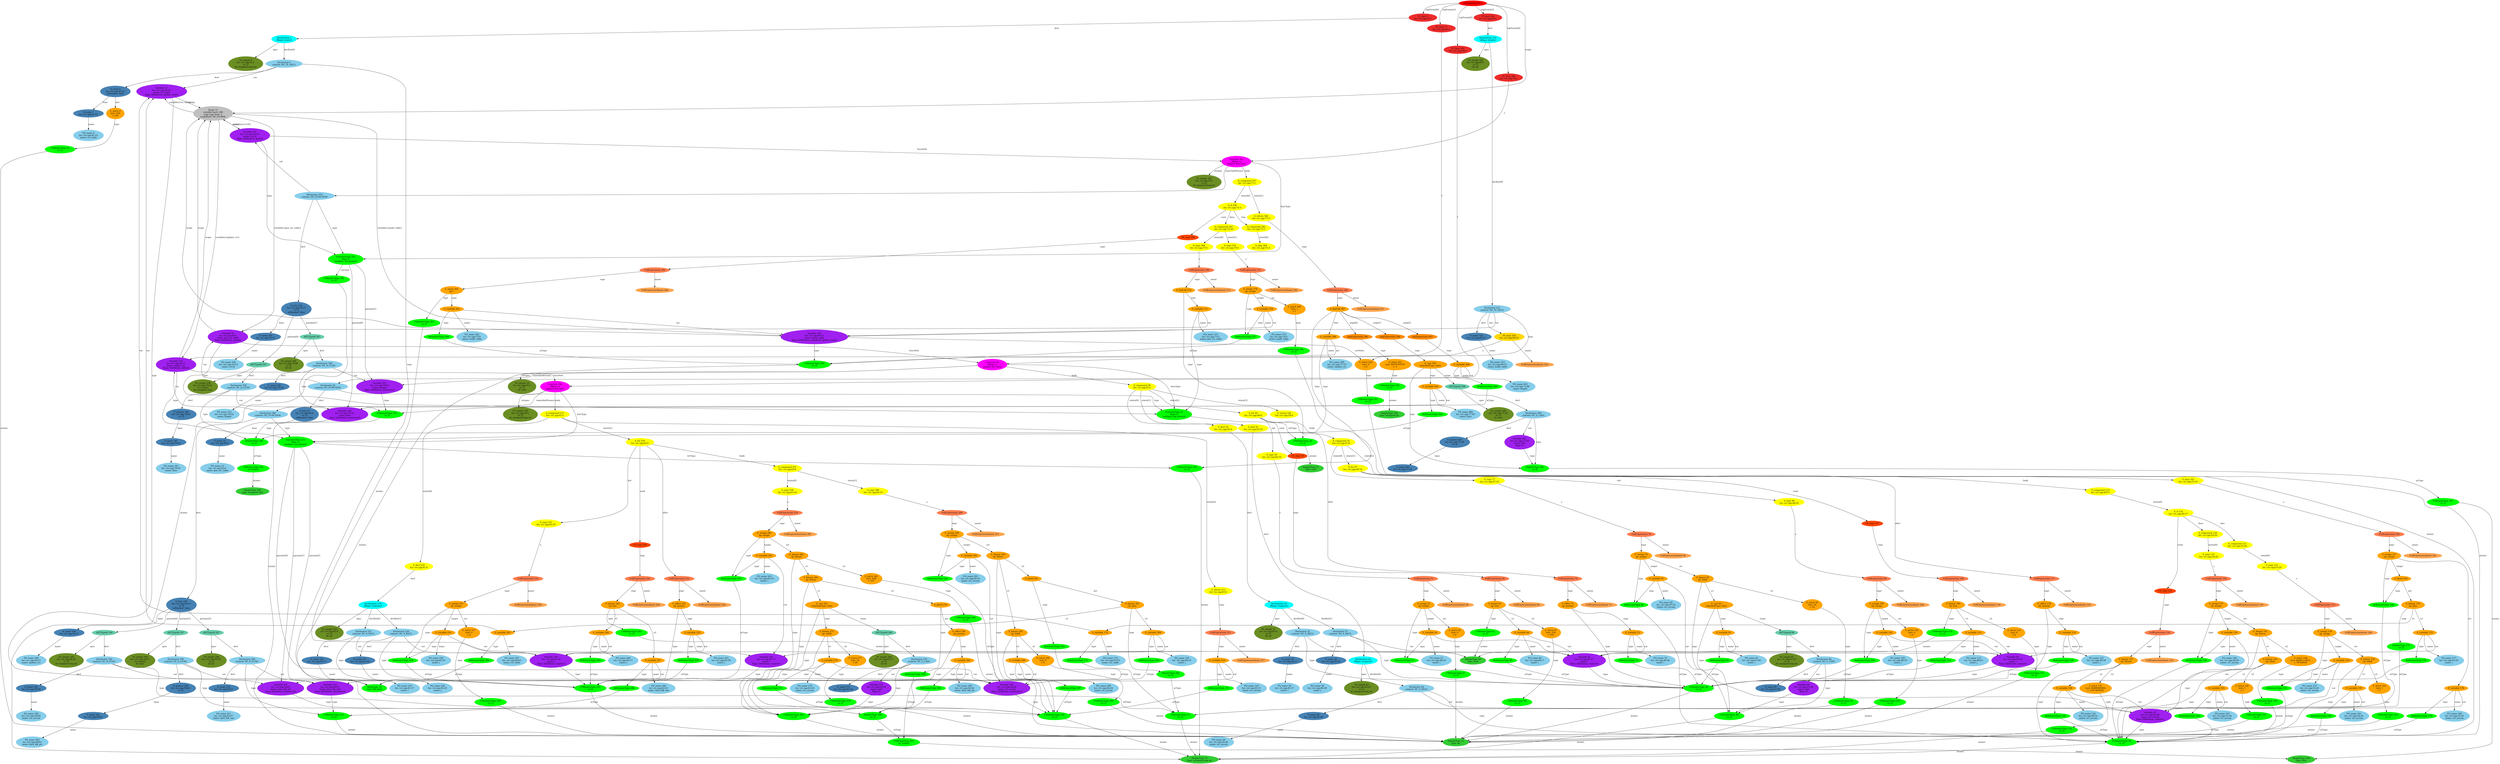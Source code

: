 digraph "crc.oast" {
    color=white;
    ordering=out;
    node [ style = filled ];
    edge [ arrowtail=odot ];
    "4" [color="OliveDrab", label="TS_simple 4\nloc: crc.cpp:41:1\ncv: []\nid: unsigned long int"];
    "8" [color="SkyBlue", label="PQ_name 8\nloc: crc.cpp:41:22\nname: crc_table"];
    "7" [color="SteelBlue", label="D_name 7\nloc: crc.cpp:41:22"];
    "7" -> "8" [label="name"];
    "11" [color="LimeGreen", label="SimpleType 11\ntype: int"];
    "10" [color="green", label="CVAtomicType 10\ncv: []"];
    "10" -> "11" [label="atomic"];
    "9" [color="orange", label="E_intLit 9\ntext: 256\ni: 256"];
    "9" -> "10" [label="type"];
    "6" [color="SteelBlue", label="D_array 6\nloc: crc.cpp:41:22\nisNewSize: false"];
    "6" -> "7" [label="base"];
    "6" -> "9" [label="size"];
    "16" [color="LimeGreen", label="SimpleType 16\ntype: unsigned long int"];
    "15" [color="green", label="CVAtomicType 15\ncv: []"];
    "15" -> "16" [label="atomic"];
    "14" [color="green", label="ArrayType 14\nsize: 256 fixed"];
    "14" -> "15" [label="eltType"];
    "356" [color="green", label="CVAtomicType 356\ncv: []"];
    "356" -> "16" [label="atomic"];
    "346" [color="LimeGreen", label="SimpleType 346\ntype: unsigned char"];
    "345" [color="green", label="CVAtomicType 345\ncv: [const]"];
    "345" -> "346" [label="atomic"];
    "344" [color="green", label="PointerType 344\ncv: []"];
    "344" -> "345" [label="atType"];
    "343" [color="purple", label="Variable 343\nloc: crc.cpp:70:41\nname: data\nflags: [definition, parameter]"];
    "343" -> "344" [label="type"];
    "353" [color="green", label="CVAtomicType 353\ncv: []"];
    "353" -> "11" [label="atomic"];
    "352" [color="purple", label="Variable 352\nloc: crc.cpp:70:52\nname: length\nflags: [definition, parameter]"];
    "352" -> "353" [label="type"];
    "355" [color="green", label="FunctionType 355\nflags: []\nexnSpec: not present"];
    "355" -> "356" [label="retType"];
    "355" -> "343" [label="params[0]"];
    "355" -> "352" [label="params[1]"];
    "332" [color="OliveDrab", label="TS_simple 332\nloc: crc.cpp:70:1\ncv: []\nid: unsigned long int"];
    "336" [color="SkyBlue", label="PQ_name 336\nloc: crc.cpp:70:15\nname: crc32"];
    "335" [color="SteelBlue", label="D_name 335\nloc: crc.cpp:70:15"];
    "335" -> "336" [label="name"];
    "338" [color="OliveDrab", label="TS_simple 338\nloc: crc.cpp:70:21\ncv: [const]\nid: unsigned char"];
    "342" [color="SkyBlue", label="PQ_name 342\nloc: crc.cpp:70:42\nname: data"];
    "341" [color="SteelBlue", label="D_name 341\nloc: crc.cpp:70:42"];
    "341" -> "342" [label="name"];
    "340" [color="SteelBlue", label="D_pointer 340\nloc: crc.cpp:70:41\ncv: []"];
    "340" -> "341" [label="base"];
    "339" [color="SkyBlue", label="Declarator 339\ncontext: DC_D_FUNC"];
    "339" -> "340" [label="decl"];
    "339" -> "343" [label="var"];
    "339" -> "344" [label="type"];
    "337" [color="MediumAquamarine", label="ASTTypeId 337"];
    "337" -> "338" [label="spec"];
    "337" -> "339" [label="decl"];
    "348" [color="OliveDrab", label="TS_simple 348\nloc: crc.cpp:70:48\ncv: []\nid: int"];
    "351" [color="SkyBlue", label="PQ_name 351\nloc: crc.cpp:70:52\nname: length"];
    "350" [color="SteelBlue", label="D_name 350\nloc: crc.cpp:70:52"];
    "350" -> "351" [label="name"];
    "349" [color="SkyBlue", label="Declarator 349\ncontext: DC_D_FUNC"];
    "349" -> "350" [label="decl"];
    "349" -> "352" [label="var"];
    "349" -> "353" [label="type"];
    "347" [color="MediumAquamarine", label="ASTTypeId 347"];
    "347" -> "348" [label="spec"];
    "347" -> "349" [label="decl"];
    "334" [color="SteelBlue", label="D_func 334\nloc: crc.cpp:70:15\ncv: []\nisMember: false"];
    "334" -> "335" [label="base"];
    "334" -> "337" [label="params[0]"];
    "334" -> "347" [label="params[1]"];
    "333" [color="SkyBlue", label="Declarator 333\ncontext: DC_FUNCTION"];
    "333" -> "334" [label="decl"];
    "333" -> "354" [label="var"];
    "333" -> "355" [label="type"];
    "63" [color="LimeGreen", label="SimpleType 63\ntype: bool"];
    "362" [color="green", label="CVAtomicType 362\ncv: []"];
    "362" -> "63" [label="atomic"];
    "329" [color="green", label="CVAtomicType 329\ncv: []"];
    "329" -> "11" [label="atomic"];
    "364" [color="green", label="ReferenceType 364"];
    "364" -> "329" [label="atType"];
    "365" [color="SkyBlue", label="PQ_name 365\nloc: crc.cpp:72:8\nname: made_table"];
    "327" [color="green", label="CVAtomicType 327\ncv: []"];
    "327" -> "11" [label="atomic"];
    "326" [color="orange", label="E_intLit 326\ntext: 0\ni: 0"];
    "326" -> "327" [label="type"];
    "328" [color="purple", label="Variable 328\nloc: crc.cpp:69:12\nname: made_table\nflags: [definition, initialized, global, static]"];
    "328" -> "329" [label="type"];
    "328" -> "326" [label="varValue"];
    "328" -> "13" [label="scope"];
    "363" [color="orange", label="E_variable 363"];
    "363" -> "364" [label="type"];
    "363" -> "365" [label="name"];
    "363" -> "328" [label="var"];
    "361" [color="orange", label="E_unary 361\nop: !"];
    "361" -> "362" [label="type"];
    "361" -> "363" [label="expr"];
    "366" [color="tan1", label="FullExpressionAnnot 366"];
    "360" [color="coral", label="FullExpression 360"];
    "360" -> "361" [label="expr"];
    "360" -> "366" [label="annot"];
    "359" [color="OrangeRed", label="CN_expr 359"];
    "359" -> "360" [label="expr"];
    "27" [color="LimeGreen", label="SimpleType 27\ntype: void"];
    "26" [color="green", label="CVAtomicType 26\ncv: []"];
    "26" -> "27" [label="atomic"];
    "25" [color="green", label="FunctionType 25\nflags: []\nexnSpec: not present"];
    "25" -> "26" [label="retType"];
    "372" [color="SkyBlue", label="PQ_name 372\nloc: crc.cpp:73:5\nname: gen_crc_table"];
    "19" [color="OliveDrab", label="TS_simple 19\nloc: crc.cpp:43:1\ncv: []\nid: void"];
    "23" [color="SkyBlue", label="PQ_name 23\nloc: crc.cpp:43:6\nname: gen_crc_table"];
    "22" [color="SteelBlue", label="D_name 22\nloc: crc.cpp:43:6"];
    "22" -> "23" [label="name"];
    "21" [color="SteelBlue", label="D_func 21\nloc: crc.cpp:43:6\ncv: []\nisMember: false"];
    "21" -> "22" [label="base"];
    "20" [color="SkyBlue", label="Declarator 20\ncontext: DC_FUNCTION"];
    "20" -> "21" [label="decl"];
    "20" -> "24" [label="var"];
    "20" -> "25" [label="type"];
    "31" [color="OliveDrab", label="TS_simple 31\nloc: crc.cpp:45:4\ncv: []\nid: int"];
    "34" [color="SkyBlue", label="PQ_name 34\nloc: crc.cpp:45:17\nname: i"];
    "33" [color="SteelBlue", label="D_name 33\nloc: crc.cpp:45:17"];
    "33" -> "34" [label="name"];
    "36" [color="green", label="CVAtomicType 36\ncv: []"];
    "36" -> "11" [label="atomic"];
    "35" [color="purple", label="Variable 35\nloc: crc.cpp:45:17\nname: i\nflags: [definition, register]"];
    "35" -> "36" [label="type"];
    "32" [color="SkyBlue", label="Declarator 32\ncontext: DC_S_DECL"];
    "32" -> "33" [label="decl"];
    "32" -> "35" [label="var"];
    "32" -> "36" [label="type"];
    "39" [color="SkyBlue", label="PQ_name 39\nloc: crc.cpp:45:20\nname: j"];
    "38" [color="SteelBlue", label="D_name 38\nloc: crc.cpp:45:20"];
    "38" -> "39" [label="name"];
    "40" [color="purple", label="Variable 40\nloc: crc.cpp:45:20\nname: j\nflags: [definition, register]"];
    "40" -> "36" [label="type"];
    "37" [color="SkyBlue", label="Declarator 37\ncontext: DC_S_DECL"];
    "37" -> "38" [label="decl"];
    "37" -> "40" [label="var"];
    "37" -> "36" [label="type"];
    "30" [color="cyan", label="Declaration 30\ndflags: [register]"];
    "30" -> "31" [label="spec"];
    "30" -> "32" [label="decllist[0]"];
    "30" -> "37" [label="decllist[1]"];
    "29" [color="yellow", label="S_decl 29\nloc: crc.cpp:45:4"];
    "29" -> "30" [label="decl"];
    "43" [color="OliveDrab", label="TS_simple 43\nloc: crc.cpp:45:23\ncv: []\nid: unsigned long int"];
    "46" [color="SkyBlue", label="PQ_name 46\nloc: crc.cpp:45:46\nname: crc_accum"];
    "45" [color="SteelBlue", label="D_name 45\nloc: crc.cpp:45:46"];
    "45" -> "46" [label="name"];
    "48" [color="green", label="CVAtomicType 48\ncv: []"];
    "48" -> "16" [label="atomic"];
    "47" [color="purple", label="Variable 47\nloc: crc.cpp:45:46\nname: crc_accum\nflags: [definition, register]"];
    "47" -> "48" [label="type"];
    "44" [color="SkyBlue", label="Declarator 44\ncontext: DC_S_DECL"];
    "44" -> "45" [label="decl"];
    "44" -> "47" [label="var"];
    "44" -> "48" [label="type"];
    "42" [color="cyan", label="Declaration 42\ndflags: [register]"];
    "42" -> "43" [label="spec"];
    "42" -> "44" [label="decllist[0]"];
    "41" [color="yellow", label="S_decl 41\nloc: crc.cpp:45:23"];
    "41" -> "42" [label="decl"];
    "53" [color="green", label="ReferenceType 53"];
    "53" -> "36" [label="atType"];
    "55" [color="SkyBlue", label="PQ_name 55\nloc: crc.cpp:46:10\nname: i"];
    "54" [color="orange", label="E_variable 54"];
    "54" -> "53" [label="type"];
    "54" -> "55" [label="name"];
    "54" -> "35" [label="var"];
    "57" [color="green", label="CVAtomicType 57\ncv: []"];
    "57" -> "11" [label="atomic"];
    "56" [color="orange", label="E_intLit 56\ntext: 0\ni: 0"];
    "56" -> "57" [label="type"];
    "52" [color="orange", label="E_assign 52\nop: assign"];
    "52" -> "53" [label="type"];
    "52" -> "54" [label="target"];
    "52" -> "56" [label="src"];
    "58" [color="tan1", label="FullExpressionAnnot 58"];
    "51" [color="coral", label="FullExpression 51"];
    "51" -> "52" [label="expr"];
    "51" -> "58" [label="annot"];
    "50" [color="yellow", label="S_expr 50\nloc: crc.cpp:46:10"];
    "50" -> "51" [label="s"];
    "62" [color="green", label="CVAtomicType 62\ncv: []"];
    "62" -> "63" [label="atomic"];
    "65" [color="green", label="ReferenceType 65"];
    "65" -> "36" [label="atType"];
    "66" [color="SkyBlue", label="PQ_name 66\nloc: crc.cpp:46:17\nname: i"];
    "64" [color="orange", label="E_variable 64"];
    "64" -> "65" [label="type"];
    "64" -> "66" [label="name"];
    "64" -> "35" [label="var"];
    "68" [color="green", label="CVAtomicType 68\ncv: []"];
    "68" -> "11" [label="atomic"];
    "67" [color="orange", label="E_intLit 67\ntext: 256\ni: 256"];
    "67" -> "68" [label="type"];
    "61" [color="orange", label="E_binary 61\nop: less"];
    "61" -> "62" [label="type"];
    "61" -> "64" [label="e1"];
    "61" -> "67" [label="e2"];
    "69" [color="tan1", label="FullExpressionAnnot 69"];
    "60" [color="coral", label="FullExpression 60"];
    "60" -> "61" [label="expr"];
    "60" -> "69" [label="annot"];
    "59" [color="OrangeRed", label="CN_expr 59"];
    "59" -> "60" [label="expr"];
    "73" [color="green", label="ReferenceType 73"];
    "73" -> "36" [label="atType"];
    "74" [color="SkyBlue", label="PQ_name 74\nloc: crc.cpp:46:26\nname: i"];
    "72" [color="orange", label="E_variable 72"];
    "72" -> "73" [label="type"];
    "72" -> "74" [label="name"];
    "72" -> "35" [label="var"];
    "71" [color="orange", label="E_effect 71\nop: postinc"];
    "71" -> "36" [label="type"];
    "71" -> "72" [label="expr"];
    "75" [color="tan1", label="FullExpressionAnnot 75"];
    "70" [color="coral", label="FullExpression 70"];
    "70" -> "71" [label="expr"];
    "70" -> "75" [label="annot"];
    "80" [color="green", label="ReferenceType 80"];
    "80" -> "48" [label="atType"];
    "82" [color="SkyBlue", label="PQ_name 82\nloc: crc.cpp:47:10\nname: crc_accum"];
    "81" [color="orange", label="E_variable 81"];
    "81" -> "80" [label="type"];
    "81" -> "82" [label="name"];
    "81" -> "47" [label="var"];
    "84" [color="green", label="CVAtomicType 84\ncv: []"];
    "84" -> "16" [label="atomic"];
    "92" [color="green", label="ReferenceType 92"];
    "92" -> "36" [label="atType"];
    "93" [color="SkyBlue", label="PQ_name 93\nloc: crc.cpp:47:40\nname: i"];
    "91" [color="orange", label="E_variable 91"];
    "91" -> "92" [label="type"];
    "91" -> "93" [label="name"];
    "91" -> "35" [label="var"];
    "87" [color="OliveDrab", label="TS_simple 87\nloc: crc.cpp:47:25\ncv: []\nid: unsigned long int"];
    "89" [color="SteelBlue", label="D_name 89\nloc: crc.cpp:47:38"];
    "90" [color="purple", label="Variable 90\nloc: crc.cpp:47:38\nname: (nil)\nflags: []"];
    "90" -> "84" [label="type"];
    "88" [color="SkyBlue", label="Declarator 88\ncontext: DC_E_CAST"];
    "88" -> "89" [label="decl"];
    "88" -> "90" [label="var"];
    "88" -> "84" [label="type"];
    "86" [color="MediumAquamarine", label="ASTTypeId 86"];
    "86" -> "87" [label="spec"];
    "86" -> "88" [label="decl"];
    "85" [color="orange", label="E_cast 85\ntcheckedType: false"];
    "85" -> "84" [label="type"];
    "85" -> "91" [label="expr"];
    "85" -> "86" [label="ctype"];
    "95" [color="green", label="CVAtomicType 95\ncv: []"];
    "95" -> "11" [label="atomic"];
    "94" [color="orange", label="E_intLit 94\ntext: 24\ni: 24"];
    "94" -> "95" [label="type"];
    "83" [color="orange", label="E_binary 83\nop: lshift"];
    "83" -> "84" [label="type"];
    "83" -> "85" [label="e1"];
    "83" -> "94" [label="e2"];
    "79" [color="orange", label="E_assign 79\nop: assign"];
    "79" -> "80" [label="type"];
    "79" -> "81" [label="target"];
    "79" -> "83" [label="src"];
    "96" [color="tan1", label="FullExpressionAnnot 96"];
    "78" [color="coral", label="FullExpression 78"];
    "78" -> "79" [label="expr"];
    "78" -> "96" [label="annot"];
    "77" [color="yellow", label="S_expr 77\nloc: crc.cpp:47:10"];
    "77" -> "78" [label="s"];
    "101" [color="green", label="ReferenceType 101"];
    "101" -> "36" [label="atType"];
    "103" [color="SkyBlue", label="PQ_name 103\nloc: crc.cpp:48:16\nname: j"];
    "102" [color="orange", label="E_variable 102"];
    "102" -> "101" [label="type"];
    "102" -> "103" [label="name"];
    "102" -> "40" [label="var"];
    "105" [color="green", label="CVAtomicType 105\ncv: []"];
    "105" -> "11" [label="atomic"];
    "104" [color="orange", label="E_intLit 104\ntext: 0\ni: 0"];
    "104" -> "105" [label="type"];
    "100" [color="orange", label="E_assign 100\nop: assign"];
    "100" -> "101" [label="type"];
    "100" -> "102" [label="target"];
    "100" -> "104" [label="src"];
    "106" [color="tan1", label="FullExpressionAnnot 106"];
    "99" [color="coral", label="FullExpression 99"];
    "99" -> "100" [label="expr"];
    "99" -> "106" [label="annot"];
    "98" [color="yellow", label="S_expr 98\nloc: crc.cpp:48:16"];
    "98" -> "99" [label="s"];
    "110" [color="green", label="CVAtomicType 110\ncv: []"];
    "110" -> "63" [label="atomic"];
    "112" [color="green", label="ReferenceType 112"];
    "112" -> "36" [label="atType"];
    "113" [color="SkyBlue", label="PQ_name 113\nloc: crc.cpp:48:23\nname: j"];
    "111" [color="orange", label="E_variable 111"];
    "111" -> "112" [label="type"];
    "111" -> "113" [label="name"];
    "111" -> "40" [label="var"];
    "115" [color="green", label="CVAtomicType 115\ncv: []"];
    "115" -> "11" [label="atomic"];
    "114" [color="orange", label="E_intLit 114\ntext: 8\ni: 8"];
    "114" -> "115" [label="type"];
    "109" [color="orange", label="E_binary 109\nop: less"];
    "109" -> "110" [label="type"];
    "109" -> "111" [label="e1"];
    "109" -> "114" [label="e2"];
    "116" [color="tan1", label="FullExpressionAnnot 116"];
    "108" [color="coral", label="FullExpression 108"];
    "108" -> "109" [label="expr"];
    "108" -> "116" [label="annot"];
    "107" [color="OrangeRed", label="CN_expr 107"];
    "107" -> "108" [label="expr"];
    "120" [color="green", label="ReferenceType 120"];
    "120" -> "36" [label="atType"];
    "121" [color="SkyBlue", label="PQ_name 121\nloc: crc.cpp:48:30\nname: j"];
    "119" [color="orange", label="E_variable 119"];
    "119" -> "120" [label="type"];
    "119" -> "121" [label="name"];
    "119" -> "40" [label="var"];
    "118" [color="orange", label="E_effect 118\nop: postinc"];
    "118" -> "36" [label="type"];
    "118" -> "119" [label="expr"];
    "122" [color="tan1", label="FullExpressionAnnot 122"];
    "117" [color="coral", label="FullExpression 117"];
    "117" -> "118" [label="expr"];
    "117" -> "122" [label="annot"];
    "129" [color="green", label="ReferenceType 129"];
    "129" -> "48" [label="atType"];
    "130" [color="SkyBlue", label="PQ_name 130\nloc: crc.cpp:49:22\nname: crc_accum"];
    "128" [color="orange", label="E_variable 128"];
    "128" -> "129" [label="type"];
    "128" -> "130" [label="name"];
    "128" -> "47" [label="var"];
    "132" [color="green", label="CVAtomicType 132\ncv: []"];
    "132" -> "16" [label="atomic"];
    "131" [color="orange", label="E_intLit 131\ntext: 0x80000000L\ni: -2147483648"];
    "131" -> "132" [label="type"];
    "127" [color="orange", label="E_binary 127\nop: bitand"];
    "127" -> "48" [label="type"];
    "127" -> "128" [label="e1"];
    "127" -> "131" [label="e2"];
    "133" [color="tan1", label="FullExpressionAnnot 133"];
    "126" [color="coral", label="FullExpression 126"];
    "126" -> "127" [label="expr"];
    "126" -> "133" [label="annot"];
    "125" [color="OrangeRed", label="CN_expr 125"];
    "125" -> "126" [label="expr"];
    "138" [color="green", label="ReferenceType 138"];
    "138" -> "48" [label="atType"];
    "140" [color="SkyBlue", label="PQ_name 140\nloc: crc.cpp:50:20\nname: crc_accum"];
    "139" [color="orange", label="E_variable 139"];
    "139" -> "138" [label="type"];
    "139" -> "140" [label="name"];
    "139" -> "47" [label="var"];
    "144" [color="green", label="ReferenceType 144"];
    "144" -> "48" [label="atType"];
    "145" [color="SkyBlue", label="PQ_name 145\nloc: crc.cpp:51:24\nname: crc_accum"];
    "143" [color="orange", label="E_variable 143"];
    "143" -> "144" [label="type"];
    "143" -> "145" [label="name"];
    "143" -> "47" [label="var"];
    "147" [color="green", label="CVAtomicType 147\ncv: []"];
    "147" -> "11" [label="atomic"];
    "146" [color="orange", label="E_intLit 146\ntext: 1\ni: 1"];
    "146" -> "147" [label="type"];
    "142" [color="orange", label="E_binary 142\nop: lshift"];
    "142" -> "48" [label="type"];
    "142" -> "143" [label="e1"];
    "142" -> "146" [label="e2"];
    "149" [color="green", label="CVAtomicType 149\ncv: []"];
    "149" -> "11" [label="atomic"];
    "148" [color="orange", label="E_intLit 148\ntext: 0x04c11db7L\ni: 79764919"];
    "148" -> "149" [label="type"];
    "141" [color="orange", label="E_binary 141\nop: bitxor"];
    "141" -> "48" [label="type"];
    "141" -> "142" [label="e1"];
    "141" -> "148" [label="e2"];
    "137" [color="orange", label="E_assign 137\nop: assign"];
    "137" -> "138" [label="type"];
    "137" -> "139" [label="target"];
    "137" -> "141" [label="src"];
    "150" [color="tan1", label="FullExpressionAnnot 150"];
    "136" [color="coral", label="FullExpression 136"];
    "136" -> "137" [label="expr"];
    "136" -> "150" [label="annot"];
    "135" [color="yellow", label="S_expr 135\nloc: crc.cpp:50:20"];
    "135" -> "136" [label="s"];
    "134" [color="yellow", label="S_compound 134\nloc: crc.cpp:50:20"];
    "134" -> "135" [label="stmts[0]"];
    "155" [color="green", label="ReferenceType 155"];
    "155" -> "48" [label="atType"];
    "157" [color="SkyBlue", label="PQ_name 157\nloc: crc.cpp:53:20\nname: crc_accum"];
    "156" [color="orange", label="E_variable 156"];
    "156" -> "155" [label="type"];
    "156" -> "157" [label="name"];
    "156" -> "47" [label="var"];
    "160" [color="green", label="ReferenceType 160"];
    "160" -> "48" [label="atType"];
    "161" [color="SkyBlue", label="PQ_name 161\nloc: crc.cpp:54:24\nname: crc_accum"];
    "159" [color="orange", label="E_variable 159"];
    "159" -> "160" [label="type"];
    "159" -> "161" [label="name"];
    "159" -> "47" [label="var"];
    "163" [color="green", label="CVAtomicType 163\ncv: []"];
    "163" -> "11" [label="atomic"];
    "162" [color="orange", label="E_intLit 162\ntext: 1\ni: 1"];
    "162" -> "163" [label="type"];
    "158" [color="orange", label="E_binary 158\nop: lshift"];
    "158" -> "48" [label="type"];
    "158" -> "159" [label="e1"];
    "158" -> "162" [label="e2"];
    "154" [color="orange", label="E_assign 154\nop: assign"];
    "154" -> "155" [label="type"];
    "154" -> "156" [label="target"];
    "154" -> "158" [label="src"];
    "164" [color="tan1", label="FullExpressionAnnot 164"];
    "153" [color="coral", label="FullExpression 153"];
    "153" -> "154" [label="expr"];
    "153" -> "164" [label="annot"];
    "152" [color="yellow", label="S_expr 152\nloc: crc.cpp:53:20"];
    "152" -> "153" [label="s"];
    "151" [color="yellow", label="S_compound 151\nloc: crc.cpp:53:20"];
    "151" -> "152" [label="stmts[0]"];
    "124" [color="yellow", label="S_if 124\nloc: crc.cpp:49:17"];
    "124" -> "125" [label="cond"];
    "124" -> "134" [label="then"];
    "124" -> "151" [label="else"];
    "123" [color="yellow", label="S_compound 123\nloc: crc.cpp:49:15"];
    "123" -> "124" [label="stmts[0]"];
    "97" [color="yellow", label="S_for 97\nloc: crc.cpp:48:10"];
    "97" -> "98" [label="init"];
    "97" -> "107" [label="cond"];
    "97" -> "117" [label="after"];
    "97" -> "123" [label="body"];
    "168" [color="green", label="ReferenceType 168"];
    "168" -> "15" [label="atType"];
    "171" [color="green", label="PointerType 171\ncv: []"];
    "171" -> "15" [label="atType"];
    "173" [color="green", label="ReferenceType 173"];
    "173" -> "14" [label="atType"];
    "174" [color="SkyBlue", label="PQ_name 174\nloc: crc.cpp:55:10\nname: crc_table"];
    "172" [color="orange", label="E_variable 172"];
    "172" -> "173" [label="type"];
    "172" -> "174" [label="name"];
    "172" -> "12" [label="var"];
    "176" [color="green", label="ReferenceType 176"];
    "176" -> "36" [label="atType"];
    "177" [color="SkyBlue", label="PQ_name 177\nloc: crc.cpp:55:20\nname: i"];
    "175" [color="orange", label="E_variable 175"];
    "175" -> "176" [label="type"];
    "175" -> "177" [label="name"];
    "175" -> "35" [label="var"];
    "170" [color="orange", label="E_binary 170\nop: plus"];
    "170" -> "171" [label="type"];
    "170" -> "172" [label="e1"];
    "170" -> "175" [label="e2"];
    "169" [color="orange", label="E_deref 169"];
    "169" -> "168" [label="type"];
    "169" -> "170" [label="prt"];
    "179" [color="green", label="ReferenceType 179"];
    "179" -> "48" [label="atType"];
    "180" [color="SkyBlue", label="PQ_name 180\nloc: crc.cpp:55:25\nname: crc_accum"];
    "178" [color="orange", label="E_variable 178"];
    "178" -> "179" [label="type"];
    "178" -> "180" [label="name"];
    "178" -> "47" [label="var"];
    "167" [color="orange", label="E_assign 167\nop: assign"];
    "167" -> "168" [label="type"];
    "167" -> "169" [label="target"];
    "167" -> "178" [label="src"];
    "181" [color="tan1", label="FullExpressionAnnot 181"];
    "166" [color="coral", label="FullExpression 166"];
    "166" -> "167" [label="expr"];
    "166" -> "181" [label="annot"];
    "165" [color="yellow", label="S_expr 165\nloc: crc.cpp:55:10"];
    "165" -> "166" [label="s"];
    "76" [color="yellow", label="S_compound 76\nloc: crc.cpp:47:8"];
    "76" -> "77" [label="stmts[0]"];
    "76" -> "97" [label="stmts[1]"];
    "76" -> "165" [label="stmts[2]"];
    "49" [color="yellow", label="S_for 49\nloc: crc.cpp:46:4"];
    "49" -> "50" [label="init"];
    "49" -> "59" [label="cond"];
    "49" -> "70" [label="after"];
    "49" -> "76" [label="body"];
    "182" [color="yellow", label="S_return 182\nloc: crc.cpp:56:4"];
    "28" [color="yellow", label="S_compound 28\nloc: crc.cpp:45:2"];
    "28" -> "29" [label="stmts[0]"];
    "28" -> "41" [label="stmts[1]"];
    "28" -> "49" [label="stmts[2]"];
    "28" -> "182" [label="stmts[3]"];
    "18" [color="magenta", label="Function 18\ndflags: []\nimplicit def: false"];
    "18" -> "19" [label="retspec"];
    "18" -> "20" [label="nameAndParams"];
    "18" -> "28" [label="body"];
    "18" -> "25" [label="funcType"];
    "24" [color="purple", label="Variable 24\nloc: crc.cpp:43:6\nname: gen_crc_table\nflags: [definition, global]"];
    "24" -> "25" [label="type"];
    "24" -> "18" [label="funcDefn"];
    "24" -> "13" [label="scope"];
    "371" [color="orange", label="E_variable 371"];
    "371" -> "25" [label="type"];
    "371" -> "372" [label="name"];
    "371" -> "24" [label="var"];
    "370" [color="orange", label="E_funCall 370"];
    "370" -> "26" [label="type"];
    "370" -> "371" [label="func"];
    "373" [color="tan1", label="FullExpressionAnnot 373"];
    "369" [color="coral", label="FullExpression 369"];
    "369" -> "370" [label="expr"];
    "369" -> "373" [label="annot"];
    "368" [color="yellow", label="S_expr 368\nloc: crc.cpp:73:5"];
    "368" -> "369" [label="s"];
    "377" [color="green", label="ReferenceType 377"];
    "377" -> "329" [label="atType"];
    "379" [color="SkyBlue", label="PQ_name 379\nloc: crc.cpp:74:5\nname: made_table"];
    "378" [color="orange", label="E_variable 378"];
    "378" -> "377" [label="type"];
    "378" -> "379" [label="name"];
    "378" -> "328" [label="var"];
    "381" [color="green", label="CVAtomicType 381\ncv: []"];
    "381" -> "11" [label="atomic"];
    "380" [color="orange", label="E_intLit 380\ntext: 1\ni: 1"];
    "380" -> "381" [label="type"];
    "376" [color="orange", label="E_assign 376\nop: assign"];
    "376" -> "377" [label="type"];
    "376" -> "378" [label="target"];
    "376" -> "380" [label="src"];
    "382" [color="tan1", label="FullExpressionAnnot 382"];
    "375" [color="coral", label="FullExpression 375"];
    "375" -> "376" [label="expr"];
    "375" -> "382" [label="annot"];
    "374" [color="yellow", label="S_expr 374\nloc: crc.cpp:74:5"];
    "374" -> "375" [label="s"];
    "367" [color="yellow", label="S_compound 367\nloc: crc.cpp:72:20"];
    "367" -> "368" [label="stmts[0]"];
    "367" -> "374" [label="stmts[1]"];
    "384" [color="yellow", label="S_skip 384\nloc: crc.cpp:72:3"];
    "383" [color="yellow", label="S_compound 383\nloc: crc.cpp:72:3"];
    "383" -> "384" [label="stmts[0]"];
    "358" [color="yellow", label="S_if 358\nloc: crc.cpp:72:3"];
    "358" -> "359" [label="cond"];
    "358" -> "367" [label="then"];
    "358" -> "383" [label="else"];
    "216" [color="green", label="CVAtomicType 216\ncv: []"];
    "216" -> "16" [label="atomic"];
    "196" [color="green", label="CVAtomicType 196\ncv: []"];
    "196" -> "16" [label="atomic"];
    "195" [color="purple", label="Variable 195\nloc: crc.cpp:58:40\nname: crc_accum\nflags: [definition, parameter]"];
    "195" -> "196" [label="type"];
    "206" [color="LimeGreen", label="SimpleType 206\ntype: char"];
    "205" [color="green", label="CVAtomicType 205\ncv: [const]"];
    "205" -> "206" [label="atomic"];
    "204" [color="green", label="PointerType 204\ncv: []"];
    "204" -> "205" [label="atType"];
    "203" [color="purple", label="Variable 203\nloc: crc.cpp:58:62\nname: data_blk_ptr\nflags: [definition, parameter]"];
    "203" -> "204" [label="type"];
    "213" [color="green", label="CVAtomicType 213\ncv: []"];
    "213" -> "11" [label="atomic"];
    "212" [color="purple", label="Variable 212\nloc: crc.cpp:59:57\nname: data_blk_size\nflags: [definition, parameter]"];
    "212" -> "213" [label="type"];
    "215" [color="green", label="FunctionType 215\nflags: []\nexnSpec: not present"];
    "215" -> "216" [label="retType"];
    "215" -> "195" [label="params[0]"];
    "215" -> "203" [label="params[1]"];
    "215" -> "212" [label="params[2]"];
    "389" [color="SkyBlue", label="PQ_name 389\nloc: crc.cpp:77:10\nname: update_crc"];
    "185" [color="OliveDrab", label="TS_simple 185\nloc: crc.cpp:58:1\ncv: []\nid: unsigned long int"];
    "189" [color="SkyBlue", label="PQ_name 189\nloc: crc.cpp:58:15\nname: update_crc"];
    "188" [color="SteelBlue", label="D_name 188\nloc: crc.cpp:58:15"];
    "188" -> "189" [label="name"];
    "191" [color="OliveDrab", label="TS_simple 191\nloc: crc.cpp:58:26\ncv: []\nid: unsigned long int"];
    "194" [color="SkyBlue", label="PQ_name 194\nloc: crc.cpp:58:40\nname: crc_accum"];
    "193" [color="SteelBlue", label="D_name 193\nloc: crc.cpp:58:40"];
    "193" -> "194" [label="name"];
    "192" [color="SkyBlue", label="Declarator 192\ncontext: DC_D_FUNC"];
    "192" -> "193" [label="decl"];
    "192" -> "195" [label="var"];
    "192" -> "196" [label="type"];
    "190" [color="MediumAquamarine", label="ASTTypeId 190"];
    "190" -> "191" [label="spec"];
    "190" -> "192" [label="decl"];
    "198" [color="OliveDrab", label="TS_simple 198\nloc: crc.cpp:58:51\ncv: [const]\nid: char"];
    "202" [color="SkyBlue", label="PQ_name 202\nloc: crc.cpp:58:63\nname: data_blk_ptr"];
    "201" [color="SteelBlue", label="D_name 201\nloc: crc.cpp:58:63"];
    "201" -> "202" [label="name"];
    "200" [color="SteelBlue", label="D_pointer 200\nloc: crc.cpp:58:62\ncv: []"];
    "200" -> "201" [label="base"];
    "199" [color="SkyBlue", label="Declarator 199\ncontext: DC_D_FUNC"];
    "199" -> "200" [label="decl"];
    "199" -> "203" [label="var"];
    "199" -> "204" [label="type"];
    "197" [color="MediumAquamarine", label="ASTTypeId 197"];
    "197" -> "198" [label="spec"];
    "197" -> "199" [label="decl"];
    "208" [color="OliveDrab", label="TS_simple 208\nloc: crc.cpp:59:53\ncv: []\nid: int"];
    "211" [color="SkyBlue", label="PQ_name 211\nloc: crc.cpp:59:57\nname: data_blk_size"];
    "210" [color="SteelBlue", label="D_name 210\nloc: crc.cpp:59:57"];
    "210" -> "211" [label="name"];
    "209" [color="SkyBlue", label="Declarator 209\ncontext: DC_D_FUNC"];
    "209" -> "210" [label="decl"];
    "209" -> "212" [label="var"];
    "209" -> "213" [label="type"];
    "207" [color="MediumAquamarine", label="ASTTypeId 207"];
    "207" -> "208" [label="spec"];
    "207" -> "209" [label="decl"];
    "187" [color="SteelBlue", label="D_func 187\nloc: crc.cpp:58:15\ncv: []\nisMember: false"];
    "187" -> "188" [label="base"];
    "187" -> "190" [label="params[0]"];
    "187" -> "197" [label="params[1]"];
    "187" -> "207" [label="params[2]"];
    "186" [color="SkyBlue", label="Declarator 186\ncontext: DC_FUNCTION"];
    "186" -> "187" [label="decl"];
    "186" -> "214" [label="var"];
    "186" -> "215" [label="type"];
    "220" [color="OliveDrab", label="TS_simple 220\nloc: crc.cpp:61:4\ncv: []\nid: int"];
    "223" [color="SkyBlue", label="PQ_name 223\nloc: crc.cpp:61:17\nname: i"];
    "222" [color="SteelBlue", label="D_name 222\nloc: crc.cpp:61:17"];
    "222" -> "223" [label="name"];
    "225" [color="green", label="CVAtomicType 225\ncv: []"];
    "225" -> "11" [label="atomic"];
    "224" [color="purple", label="Variable 224\nloc: crc.cpp:61:17\nname: i\nflags: [definition, register]"];
    "224" -> "225" [label="type"];
    "221" [color="SkyBlue", label="Declarator 221\ncontext: DC_S_DECL"];
    "221" -> "222" [label="decl"];
    "221" -> "224" [label="var"];
    "221" -> "225" [label="type"];
    "228" [color="SkyBlue", label="PQ_name 228\nloc: crc.cpp:61:20\nname: j"];
    "227" [color="SteelBlue", label="D_name 227\nloc: crc.cpp:61:20"];
    "227" -> "228" [label="name"];
    "229" [color="purple", label="Variable 229\nloc: crc.cpp:61:20\nname: j\nflags: [definition, register]"];
    "229" -> "225" [label="type"];
    "226" [color="SkyBlue", label="Declarator 226\ncontext: DC_S_DECL"];
    "226" -> "227" [label="decl"];
    "226" -> "229" [label="var"];
    "226" -> "225" [label="type"];
    "219" [color="cyan", label="Declaration 219\ndflags: [register]"];
    "219" -> "220" [label="spec"];
    "219" -> "221" [label="decllist[0]"];
    "219" -> "226" [label="decllist[1]"];
    "218" [color="yellow", label="S_decl 218\nloc: crc.cpp:61:4"];
    "218" -> "219" [label="decl"];
    "234" [color="green", label="ReferenceType 234"];
    "234" -> "225" [label="atType"];
    "236" [color="SkyBlue", label="PQ_name 236\nloc: crc.cpp:62:10\nname: j"];
    "235" [color="orange", label="E_variable 235"];
    "235" -> "234" [label="type"];
    "235" -> "236" [label="name"];
    "235" -> "229" [label="var"];
    "238" [color="green", label="CVAtomicType 238\ncv: []"];
    "238" -> "11" [label="atomic"];
    "237" [color="orange", label="E_intLit 237\ntext: 0\ni: 0"];
    "237" -> "238" [label="type"];
    "233" [color="orange", label="E_assign 233\nop: assign"];
    "233" -> "234" [label="type"];
    "233" -> "235" [label="target"];
    "233" -> "237" [label="src"];
    "239" [color="tan1", label="FullExpressionAnnot 239"];
    "232" [color="coral", label="FullExpression 232"];
    "232" -> "233" [label="expr"];
    "232" -> "239" [label="annot"];
    "231" [color="yellow", label="S_expr 231\nloc: crc.cpp:62:10"];
    "231" -> "232" [label="s"];
    "243" [color="green", label="CVAtomicType 243\ncv: []"];
    "243" -> "63" [label="atomic"];
    "245" [color="green", label="ReferenceType 245"];
    "245" -> "225" [label="atType"];
    "246" [color="SkyBlue", label="PQ_name 246\nloc: crc.cpp:62:17\nname: j"];
    "244" [color="orange", label="E_variable 244"];
    "244" -> "245" [label="type"];
    "244" -> "246" [label="name"];
    "244" -> "229" [label="var"];
    "248" [color="green", label="ReferenceType 248"];
    "248" -> "213" [label="atType"];
    "249" [color="SkyBlue", label="PQ_name 249\nloc: crc.cpp:62:21\nname: data_blk_size"];
    "247" [color="orange", label="E_variable 247"];
    "247" -> "248" [label="type"];
    "247" -> "249" [label="name"];
    "247" -> "212" [label="var"];
    "242" [color="orange", label="E_binary 242\nop: less"];
    "242" -> "243" [label="type"];
    "242" -> "244" [label="e1"];
    "242" -> "247" [label="e2"];
    "250" [color="tan1", label="FullExpressionAnnot 250"];
    "241" [color="coral", label="FullExpression 241"];
    "241" -> "242" [label="expr"];
    "241" -> "250" [label="annot"];
    "240" [color="OrangeRed", label="CN_expr 240"];
    "240" -> "241" [label="expr"];
    "254" [color="green", label="ReferenceType 254"];
    "254" -> "225" [label="atType"];
    "255" [color="SkyBlue", label="PQ_name 255\nloc: crc.cpp:62:36\nname: j"];
    "253" [color="orange", label="E_variable 253"];
    "253" -> "254" [label="type"];
    "253" -> "255" [label="name"];
    "253" -> "229" [label="var"];
    "252" [color="orange", label="E_effect 252\nop: postinc"];
    "252" -> "225" [label="type"];
    "252" -> "253" [label="expr"];
    "256" [color="tan1", label="FullExpressionAnnot 256"];
    "251" [color="coral", label="FullExpression 251"];
    "251" -> "252" [label="expr"];
    "251" -> "256" [label="annot"];
    "261" [color="green", label="ReferenceType 261"];
    "261" -> "225" [label="atType"];
    "263" [color="SkyBlue", label="PQ_name 263\nloc: crc.cpp:63:10\nname: i"];
    "262" [color="orange", label="E_variable 262"];
    "262" -> "261" [label="type"];
    "262" -> "263" [label="name"];
    "262" -> "224" [label="var"];
    "265" [color="green", label="CVAtomicType 265\ncv: []"];
    "265" -> "11" [label="atomic"];
    "275" [color="green", label="ReferenceType 275"];
    "275" -> "196" [label="atType"];
    "276" [color="SkyBlue", label="PQ_name 276\nloc: crc.cpp:63:24\nname: crc_accum"];
    "274" [color="orange", label="E_variable 274"];
    "274" -> "275" [label="type"];
    "274" -> "276" [label="name"];
    "274" -> "195" [label="var"];
    "278" [color="green", label="CVAtomicType 278\ncv: []"];
    "278" -> "11" [label="atomic"];
    "277" [color="orange", label="E_intLit 277\ntext: 24\ni: 24"];
    "277" -> "278" [label="type"];
    "273" [color="orange", label="E_binary 273\nop: rshift"];
    "273" -> "196" [label="type"];
    "273" -> "274" [label="e1"];
    "273" -> "277" [label="e2"];
    "269" [color="OliveDrab", label="TS_simple 269\nloc: crc.cpp:63:17\ncv: []\nid: int"];
    "271" [color="SteelBlue", label="D_name 271\nloc: crc.cpp:63:20"];
    "272" [color="purple", label="Variable 272\nloc: crc.cpp:63:20\nname: (nil)\nflags: []"];
    "272" -> "265" [label="type"];
    "270" [color="SkyBlue", label="Declarator 270\ncontext: DC_E_CAST"];
    "270" -> "271" [label="decl"];
    "270" -> "272" [label="var"];
    "270" -> "265" [label="type"];
    "268" [color="MediumAquamarine", label="ASTTypeId 268"];
    "268" -> "269" [label="spec"];
    "268" -> "270" [label="decl"];
    "267" [color="orange", label="E_cast 267\ntcheckedType: false"];
    "267" -> "265" [label="type"];
    "267" -> "273" [label="expr"];
    "267" -> "268" [label="ctype"];
    "280" [color="green", label="ReferenceType 280"];
    "280" -> "205" [label="atType"];
    "283" [color="green", label="ReferenceType 283"];
    "283" -> "204" [label="atType"];
    "284" [color="SkyBlue", label="PQ_name 284\nloc: crc.cpp:63:44\nname: data_blk_ptr"];
    "282" [color="orange", label="E_variable 282"];
    "282" -> "283" [label="type"];
    "282" -> "284" [label="name"];
    "282" -> "203" [label="var"];
    "281" [color="orange", label="E_effect 281\nop: postinc"];
    "281" -> "204" [label="type"];
    "281" -> "282" [label="expr"];
    "279" [color="orange", label="E_deref 279"];
    "279" -> "280" [label="type"];
    "279" -> "281" [label="prt"];
    "266" [color="orange", label="E_binary 266\nop: bitxor"];
    "266" -> "265" [label="type"];
    "266" -> "267" [label="e1"];
    "266" -> "279" [label="e2"];
    "286" [color="green", label="CVAtomicType 286\ncv: []"];
    "286" -> "11" [label="atomic"];
    "285" [color="orange", label="E_intLit 285\ntext: 0xff\ni: 255"];
    "285" -> "286" [label="type"];
    "264" [color="orange", label="E_binary 264\nop: bitand"];
    "264" -> "265" [label="type"];
    "264" -> "266" [label="e1"];
    "264" -> "285" [label="e2"];
    "260" [color="orange", label="E_assign 260\nop: assign"];
    "260" -> "261" [label="type"];
    "260" -> "262" [label="target"];
    "260" -> "264" [label="src"];
    "287" [color="tan1", label="FullExpressionAnnot 287"];
    "259" [color="coral", label="FullExpression 259"];
    "259" -> "260" [label="expr"];
    "259" -> "287" [label="annot"];
    "258" [color="yellow", label="S_expr 258\nloc: crc.cpp:63:10"];
    "258" -> "259" [label="s"];
    "291" [color="green", label="ReferenceType 291"];
    "291" -> "196" [label="atType"];
    "293" [color="SkyBlue", label="PQ_name 293\nloc: crc.cpp:64:10\nname: crc_accum"];
    "292" [color="orange", label="E_variable 292"];
    "292" -> "291" [label="type"];
    "292" -> "293" [label="name"];
    "292" -> "195" [label="var"];
    "297" [color="green", label="ReferenceType 297"];
    "297" -> "196" [label="atType"];
    "298" [color="SkyBlue", label="PQ_name 298\nloc: crc.cpp:64:24\nname: crc_accum"];
    "296" [color="orange", label="E_variable 296"];
    "296" -> "297" [label="type"];
    "296" -> "298" [label="name"];
    "296" -> "195" [label="var"];
    "300" [color="green", label="CVAtomicType 300\ncv: []"];
    "300" -> "11" [label="atomic"];
    "299" [color="orange", label="E_intLit 299\ntext: 8\ni: 8"];
    "299" -> "300" [label="type"];
    "295" [color="orange", label="E_binary 295\nop: lshift"];
    "295" -> "196" [label="type"];
    "295" -> "296" [label="e1"];
    "295" -> "299" [label="e2"];
    "302" [color="green", label="ReferenceType 302"];
    "302" -> "15" [label="atType"];
    "304" [color="green", label="PointerType 304\ncv: []"];
    "304" -> "15" [label="atType"];
    "306" [color="green", label="ReferenceType 306"];
    "306" -> "14" [label="atType"];
    "307" [color="SkyBlue", label="PQ_name 307\nloc: crc.cpp:64:43\nname: crc_table"];
    "305" [color="orange", label="E_variable 305"];
    "305" -> "306" [label="type"];
    "305" -> "307" [label="name"];
    "305" -> "12" [label="var"];
    "309" [color="green", label="ReferenceType 309"];
    "309" -> "225" [label="atType"];
    "310" [color="SkyBlue", label="PQ_name 310\nloc: crc.cpp:64:53\nname: i"];
    "308" [color="orange", label="E_variable 308"];
    "308" -> "309" [label="type"];
    "308" -> "310" [label="name"];
    "308" -> "224" [label="var"];
    "303" [color="orange", label="E_binary 303\nop: plus"];
    "303" -> "304" [label="type"];
    "303" -> "305" [label="e1"];
    "303" -> "308" [label="e2"];
    "301" [color="orange", label="E_deref 301"];
    "301" -> "302" [label="type"];
    "301" -> "303" [label="prt"];
    "294" [color="orange", label="E_binary 294\nop: bitxor"];
    "294" -> "196" [label="type"];
    "294" -> "295" [label="e1"];
    "294" -> "301" [label="e2"];
    "290" [color="orange", label="E_assign 290\nop: assign"];
    "290" -> "291" [label="type"];
    "290" -> "292" [label="target"];
    "290" -> "294" [label="src"];
    "311" [color="tan1", label="FullExpressionAnnot 311"];
    "289" [color="coral", label="FullExpression 289"];
    "289" -> "290" [label="expr"];
    "289" -> "311" [label="annot"];
    "288" [color="yellow", label="S_expr 288\nloc: crc.cpp:64:10"];
    "288" -> "289" [label="s"];
    "257" [color="yellow", label="S_compound 257\nloc: crc.cpp:63:8"];
    "257" -> "258" [label="stmts[0]"];
    "257" -> "288" [label="stmts[1]"];
    "230" [color="yellow", label="S_for 230\nloc: crc.cpp:62:4"];
    "230" -> "231" [label="init"];
    "230" -> "240" [label="cond"];
    "230" -> "251" [label="after"];
    "230" -> "257" [label="body"];
    "315" [color="green", label="ReferenceType 315"];
    "315" -> "196" [label="atType"];
    "316" [color="SkyBlue", label="PQ_name 316\nloc: crc.cpp:65:11\nname: crc_accum"];
    "314" [color="orange", label="E_variable 314"];
    "314" -> "315" [label="type"];
    "314" -> "316" [label="name"];
    "314" -> "195" [label="var"];
    "317" [color="tan1", label="FullExpressionAnnot 317"];
    "313" [color="coral", label="FullExpression 313"];
    "313" -> "314" [label="expr"];
    "313" -> "317" [label="annot"];
    "312" [color="yellow", label="S_return 312\nloc: crc.cpp:65:4"];
    "312" -> "313" [label="expr"];
    "217" [color="yellow", label="S_compound 217\nloc: crc.cpp:61:2"];
    "217" -> "218" [label="stmts[0]"];
    "217" -> "230" [label="stmts[1]"];
    "217" -> "312" [label="stmts[2]"];
    "184" [color="magenta", label="Function 184\ndflags: []\nimplicit def: false"];
    "184" -> "185" [label="retspec"];
    "184" -> "186" [label="nameAndParams"];
    "184" -> "217" [label="body"];
    "184" -> "215" [label="funcType"];
    "214" [color="purple", label="Variable 214\nloc: crc.cpp:58:15\nname: update_crc\nflags: [definition, global]"];
    "214" -> "215" [label="type"];
    "214" -> "184" [label="funcDefn"];
    "214" -> "13" [label="scope"];
    "388" [color="orange", label="E_variable 388"];
    "388" -> "215" [label="type"];
    "388" -> "389" [label="name"];
    "388" -> "214" [label="var"];
    "393" [color="LimeGreen", label="SimpleType 393\ntype: unsigned int"];
    "392" [color="green", label="CVAtomicType 392\ncv: []"];
    "392" -> "393" [label="atomic"];
    "391" [color="orange", label="E_intLit 391\ntext: 0xFFFFFFFF\ni: -1"];
    "391" -> "392" [label="type"];
    "390" [color="DarkOrange", label="ArgExpression 390"];
    "390" -> "391" [label="expr"];
    "397" [color="green", label="CVAtomicType 397\ncv: []"];
    "397" -> "206" [label="atomic"];
    "396" [color="green", label="PointerType 396\ncv: []"];
    "396" -> "397" [label="atType"];
    "405" [color="green", label="ReferenceType 405"];
    "405" -> "344" [label="atType"];
    "406" [color="SkyBlue", label="PQ_name 406\nloc: crc.cpp:77:40\nname: data"];
    "404" [color="orange", label="E_variable 404"];
    "404" -> "405" [label="type"];
    "404" -> "406" [label="name"];
    "404" -> "343" [label="var"];
    "399" [color="OliveDrab", label="TS_simple 399\nloc: crc.cpp:77:34\ncv: []\nid: char"];
    "402" [color="SteelBlue", label="D_name 402\nloc: crc.cpp:77:39"];
    "401" [color="SteelBlue", label="D_pointer 401\nloc: crc.cpp:77:38\ncv: []"];
    "401" -> "402" [label="base"];
    "403" [color="purple", label="Variable 403\nloc: crc.cpp:77:38\nname: (nil)\nflags: []"];
    "403" -> "396" [label="type"];
    "400" [color="SkyBlue", label="Declarator 400\ncontext: DC_E_CAST"];
    "400" -> "401" [label="decl"];
    "400" -> "403" [label="var"];
    "400" -> "396" [label="type"];
    "398" [color="MediumAquamarine", label="ASTTypeId 398"];
    "398" -> "399" [label="spec"];
    "398" -> "400" [label="decl"];
    "395" [color="orange", label="E_cast 395\ntcheckedType: false"];
    "395" -> "396" [label="type"];
    "395" -> "404" [label="expr"];
    "395" -> "398" [label="ctype"];
    "394" [color="DarkOrange", label="ArgExpression 394"];
    "394" -> "395" [label="expr"];
    "409" [color="green", label="ReferenceType 409"];
    "409" -> "353" [label="atType"];
    "410" [color="SkyBlue", label="PQ_name 410\nloc: crc.cpp:77:46\nname: length"];
    "408" [color="orange", label="E_variable 408"];
    "408" -> "409" [label="type"];
    "408" -> "410" [label="name"];
    "408" -> "352" [label="var"];
    "407" [color="DarkOrange", label="ArgExpression 407"];
    "407" -> "408" [label="expr"];
    "387" [color="orange", label="E_funCall 387"];
    "387" -> "216" [label="type"];
    "387" -> "388" [label="func"];
    "387" -> "390" [label="args[0]"];
    "387" -> "394" [label="args[1]"];
    "387" -> "407" [label="args[2]"];
    "411" [color="tan1", label="FullExpressionAnnot 411"];
    "386" [color="coral", label="FullExpression 386"];
    "386" -> "387" [label="expr"];
    "386" -> "411" [label="annot"];
    "385" [color="yellow", label="S_return 385\nloc: crc.cpp:77:3"];
    "385" -> "386" [label="expr"];
    "357" [color="yellow", label="S_compound 357\nloc: crc.cpp:71:1"];
    "357" -> "358" [label="stmts[0]"];
    "357" -> "385" [label="stmts[1]"];
    "331" [color="magenta", label="Function 331\ndflags: []\nimplicit def: false"];
    "331" -> "332" [label="retspec"];
    "331" -> "333" [label="nameAndParams"];
    "331" -> "357" [label="body"];
    "331" -> "355" [label="funcType"];
    "354" [color="purple", label="Variable 354\nloc: crc.cpp:70:15\nname: crc32\nflags: [definition, global]"];
    "354" -> "355" [label="type"];
    "354" -> "331" [label="funcDefn"];
    "354" -> "13" [label="scope"];
    "13" [color="grey", label="Scope 13\nvariable hash: 388\ntype tags hash: 1\nscopeKind: SK_GLOBAL"];
    "13" -> "214" [label="variables{update_crc}"];
    "13" -> "24" [label="variables{gen_crc_table}"];
    "13" -> "328" [label="variables{made_table}"];
    "13" -> "354" [label="variables{crc32}"];
    "13" -> "12" [label="variables{crc_table}"];
    "12" [color="purple", label="Variable 12\nloc: crc.cpp:41:22\nname: crc_table\nflags: [definition, global, static]"];
    "12" -> "14" [label="type"];
    "12" -> "13" [label="scope"];
    "5" [color="SkyBlue", label="Declarator 5\ncontext: DC_TF_DECL"];
    "5" -> "6" [label="decl"];
    "5" -> "12" [label="var"];
    "5" -> "14" [label="type"];
    "3" [color="cyan", label="Declaration 3\ndflags: [static]"];
    "3" -> "4" [label="spec"];
    "3" -> "5" [label="decllist[0]"];
    "2" [color="firebrick2", label="TF_decl 2\nloc: crc.cpp:41:1"];
    "2" -> "3" [label="decl"];
    "17" [color="firebrick2", label="TF_func 17\nloc: crc.cpp:43:1"];
    "17" -> "18" [label="f"];
    "183" [color="firebrick2", label="TF_func 183\nloc: crc.cpp:58:1"];
    "183" -> "184" [label="f"];
    "320" [color="OliveDrab", label="TS_simple 320\nloc: crc.cpp:69:1\ncv: []\nid: int"];
    "323" [color="SkyBlue", label="PQ_name 323\nloc: crc.cpp:69:12\nname: made_table"];
    "322" [color="SteelBlue", label="D_name 322\nloc: crc.cpp:69:12"];
    "322" -> "323" [label="name"];
    "325" [color="tan1", label="FullExpressionAnnot 325"];
    "324" [color="gold", label="IN_expr 324\nloc: crc.cpp:69:25"];
    "324" -> "326" [label="e"];
    "324" -> "325" [label="annot"];
    "321" [color="SkyBlue", label="Declarator 321\ncontext: DC_TF_DECL"];
    "321" -> "322" [label="decl"];
    "321" -> "324" [label="init"];
    "321" -> "328" [label="var"];
    "321" -> "329" [label="type"];
    "319" [color="cyan", label="Declaration 319\ndflags: [static]"];
    "319" -> "320" [label="spec"];
    "319" -> "321" [label="decllist[0]"];
    "318" [color="firebrick2", label="TF_decl 318\nloc: crc.cpp:69:1"];
    "318" -> "319" [label="decl"];
    "330" [color="firebrick2", label="TF_func 330\nloc: crc.cpp:70:1"];
    "330" -> "331" [label="f"];
    "1" [color="red", label="TranslationUnit 1"];
    "1" -> "2" [label="topForms[0]"];
    "1" -> "17" [label="topForms[1]"];
    "1" -> "183" [label="topForms[2]"];
    "1" -> "318" [label="topForms[3]"];
    "1" -> "330" [label="topForms[4]"];
    "1" -> "13" [label="scope"];
}
